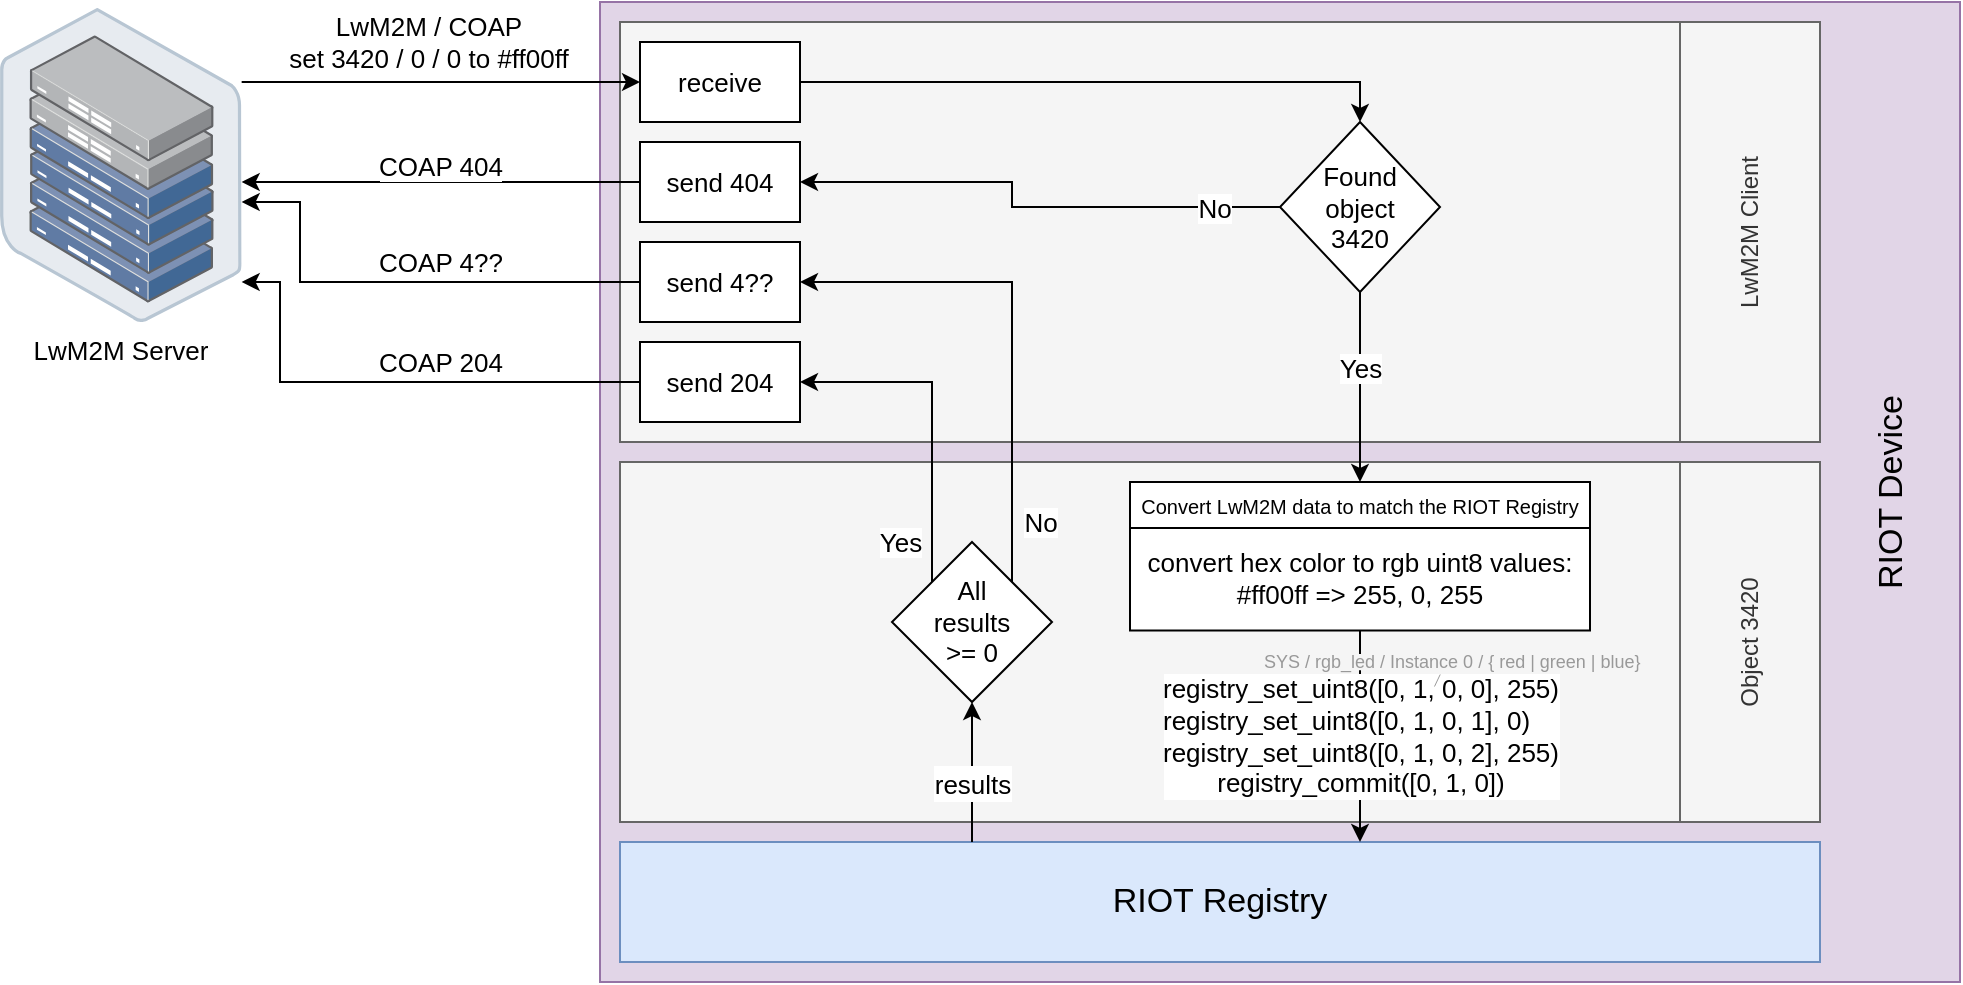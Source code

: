 <mxfile>
    <diagram id="fjN8D4Odn0497USpxgly" name="Page-1">
        <mxGraphModel dx="2283" dy="777" grid="1" gridSize="10" guides="1" tooltips="1" connect="1" arrows="1" fold="1" page="1" pageScale="1" pageWidth="1169" pageHeight="827" background="#FFFFFF" math="0" shadow="0">
            <root>
                <mxCell id="0"/>
                <mxCell id="1" parent="0"/>
                <mxCell id="387" value="&lt;font style=&quot;font-size: 17px&quot;&gt;RIOT Device&lt;/font&gt;" style="rounded=0;whiteSpace=wrap;html=1;fillColor=#e1d5e7;strokeColor=#9673a6;horizontal=0;align=center;verticalAlign=bottom;spacingBottom=22;" parent="1" vertex="1">
                    <mxGeometry x="-850" y="10" width="680" height="490" as="geometry"/>
                </mxCell>
                <mxCell id="388" value="" style="rounded=0;whiteSpace=wrap;html=1;fillColor=#f5f5f5;strokeColor=#666666;fontColor=#333333;" parent="1" vertex="1">
                    <mxGeometry x="-840" y="240" width="530" height="180" as="geometry"/>
                </mxCell>
                <mxCell id="364" value="" style="rounded=0;whiteSpace=wrap;html=1;fillColor=#f5f5f5;strokeColor=#666666;fontColor=#333333;" parent="1" vertex="1">
                    <mxGeometry x="-840" y="20" width="530" height="210" as="geometry"/>
                </mxCell>
                <mxCell id="365" value="&lt;font style=&quot;font-size: 13px&quot;&gt;LwM2M Server&lt;/font&gt;" style="points=[];aspect=fixed;html=1;align=center;shadow=0;dashed=0;image;image=img/lib/allied_telesis/storage/Datacenter_Server_Half_Rack_ToR.svg;" parent="1" vertex="1">
                    <mxGeometry x="-1150" y="13" width="120.83" height="157" as="geometry"/>
                </mxCell>
                <mxCell id="366" value="&lt;font style=&quot;font-size: 13px&quot;&gt;LwM2M / COAP&lt;br&gt;set 3420 / 0 / 0 to #ff00ff&lt;/font&gt;" style="edgeStyle=elbowEdgeStyle;rounded=0;html=1;" parent="1" source="365" target="397" edge="1">
                    <mxGeometry x="-0.064" y="20" relative="1" as="geometry">
                        <mxPoint x="-1010" y="-150" as="sourcePoint"/>
                        <mxPoint x="-820" y="80" as="targetPoint"/>
                        <Array as="points">
                            <mxPoint x="-920" y="50"/>
                            <mxPoint x="-1040" y="50"/>
                        </Array>
                        <mxPoint as="offset"/>
                    </mxGeometry>
                </mxCell>
                <mxCell id="367" value="&lt;font style=&quot;font-size: 13px&quot;&gt;No&lt;/font&gt;" style="edgeStyle=elbowEdgeStyle;rounded=0;html=1;startArrow=none;exitX=0;exitY=0.5;exitDx=0;exitDy=0;entryX=1;entryY=0.5;entryDx=0;entryDy=0;" parent="1" source="368" target="398" edge="1">
                    <mxGeometry x="-0.736" relative="1" as="geometry">
                        <mxPoint x="-644" y="113" as="targetPoint"/>
                        <Array as="points">
                            <mxPoint x="-644" y="105"/>
                            <mxPoint x="-600" y="90"/>
                            <mxPoint x="-643" y="104"/>
                            <mxPoint x="-580" y="100"/>
                            <mxPoint x="-611" y="140"/>
                            <mxPoint x="-730" y="140"/>
                        </Array>
                        <mxPoint as="offset"/>
                    </mxGeometry>
                </mxCell>
                <mxCell id="368" value="&lt;font style=&quot;font-size: 13px&quot;&gt;Found &lt;br&gt;object&lt;br&gt;3420&lt;/font&gt;" style="rhombus;whiteSpace=wrap;html=1;" parent="1" vertex="1">
                    <mxGeometry x="-510" y="70" width="80" height="85" as="geometry"/>
                </mxCell>
                <mxCell id="369" value="&lt;font style=&quot;font-size: 13px&quot;&gt;Yes&lt;/font&gt;" style="edgeStyle=elbowEdgeStyle;rounded=0;html=1;exitX=0.5;exitY=1;exitDx=0;exitDy=0;" parent="1" source="368" target="382" edge="1">
                    <mxGeometry x="-0.2" relative="1" as="geometry">
                        <mxPoint x="-670" y="-150" as="targetPoint"/>
                        <mxPoint as="offset"/>
                        <mxPoint x="-495" y="110" as="sourcePoint"/>
                    </mxGeometry>
                </mxCell>
                <mxCell id="372" value="" style="edgeStyle=orthogonalEdgeStyle;rounded=0;html=1;entryX=0.5;entryY=0;entryDx=0;entryDy=0;exitX=1;exitY=0.5;exitDx=0;exitDy=0;" parent="1" source="397" target="368" edge="1">
                    <mxGeometry x="-0.2" relative="1" as="geometry">
                        <mxPoint x="-470" y="90" as="targetPoint"/>
                        <mxPoint as="offset"/>
                        <mxPoint x="-740" y="80" as="sourcePoint"/>
                        <Array as="points">
                            <mxPoint x="-470" y="50"/>
                        </Array>
                    </mxGeometry>
                </mxCell>
                <mxCell id="373" value="&lt;font style=&quot;font-size: 17px&quot;&gt;RIOT Registry&lt;/font&gt;" style="rounded=0;whiteSpace=wrap;html=1;fillColor=#dae8fc;strokeColor=#6c8ebf;" parent="1" vertex="1">
                    <mxGeometry x="-840" y="430" width="600" height="60" as="geometry"/>
                </mxCell>
                <mxCell id="374" value="&lt;font style=&quot;font-size: 13px&quot;&gt;&lt;font style=&quot;font-size: 13px&quot;&gt;registry_set_uint8([0, 1, 0, 0], 255)&lt;br&gt;&lt;/font&gt;&lt;/font&gt;&lt;div style=&quot;text-align: left ; font-size: 13px&quot;&gt;&lt;font style=&quot;font-size: 13px&quot;&gt;registry_set_uint8([0, 1, 0, 1], 0)&lt;/font&gt;&lt;/div&gt;&lt;font style=&quot;font-size: 13px&quot;&gt;registry_set_uint8([0, 1, 0, 2], 255)&lt;br&gt;registry_commit([0, 1, 0])&lt;br&gt;&lt;/font&gt;" style="edgeStyle=elbowEdgeStyle;rounded=0;html=1;" parent="1" source="381" target="373" edge="1">
                    <mxGeometry relative="1" as="geometry">
                        <mxPoint x="-644" y="140" as="targetPoint"/>
                        <mxPoint as="offset"/>
                        <mxPoint x="-750" y="140" as="sourcePoint"/>
                    </mxGeometry>
                </mxCell>
                <mxCell id="375" value="" style="edgeStyle=elbowEdgeStyle;rounded=0;html=1;entryX=0.5;entryY=1;entryDx=0;entryDy=0;" parent="1" source="373" target="377" edge="1">
                    <mxGeometry relative="1" as="geometry">
                        <mxPoint x="-1080" y="420" as="targetPoint"/>
                        <mxPoint x="-355" y="170" as="sourcePoint"/>
                    </mxGeometry>
                </mxCell>
                <mxCell id="376" value="&lt;font style=&quot;font-size: 13px&quot;&gt;results&lt;/font&gt;" style="edgeLabel;html=1;align=center;verticalAlign=middle;resizable=0;points=[];fontSize=15;" parent="375" vertex="1" connectable="0">
                    <mxGeometry x="-0.329" y="2" relative="1" as="geometry">
                        <mxPoint x="2" y="-7" as="offset"/>
                    </mxGeometry>
                </mxCell>
                <mxCell id="377" value="&lt;font style=&quot;font-size: 13px&quot;&gt;All &lt;br&gt;results &lt;br&gt;&amp;gt;= 0&lt;/font&gt;" style="rhombus;whiteSpace=wrap;html=1;" parent="1" vertex="1">
                    <mxGeometry x="-704" y="280" width="80" height="80" as="geometry"/>
                </mxCell>
                <mxCell id="378" value="&lt;font style=&quot;font-size: 13px&quot;&gt;No&lt;/font&gt;" style="edgeStyle=elbowEdgeStyle;rounded=0;html=1;exitX=1;exitY=0;exitDx=0;exitDy=0;entryX=1;entryY=0.5;entryDx=0;entryDy=0;" parent="1" source="377" target="405" edge="1">
                    <mxGeometry x="-0.765" y="-14" relative="1" as="geometry">
                        <mxPoint x="-644" y="100" as="targetPoint"/>
                        <mxPoint as="offset"/>
                        <mxPoint x="-930" as="sourcePoint"/>
                        <Array as="points">
                            <mxPoint x="-644" y="160"/>
                            <mxPoint x="-630" y="150"/>
                            <mxPoint x="-664" y="160"/>
                            <mxPoint x="-664" y="220"/>
                            <mxPoint x="-664" y="180"/>
                            <mxPoint x="-710" y="150"/>
                            <mxPoint x="-720" y="90"/>
                        </Array>
                    </mxGeometry>
                </mxCell>
                <mxCell id="379" value="&lt;font style=&quot;font-size: 13px&quot;&gt;Yes&lt;/font&gt;" style="edgeStyle=elbowEdgeStyle;rounded=0;html=1;startArrow=none;exitX=0;exitY=0;exitDx=0;exitDy=0;entryX=1;entryY=0.5;entryDx=0;entryDy=0;" parent="1" source="377" target="400" edge="1">
                    <mxGeometry x="-0.759" y="16" relative="1" as="geometry">
                        <mxPoint x="-634" y="100" as="targetPoint"/>
                        <mxPoint as="offset"/>
                        <mxPoint x="-760" y="240" as="sourcePoint"/>
                        <Array as="points">
                            <mxPoint x="-684" y="210"/>
                            <mxPoint x="-700" y="210"/>
                            <mxPoint x="-700" y="200"/>
                        </Array>
                    </mxGeometry>
                </mxCell>
                <mxCell id="393" value="LwM2M Client" style="rounded=0;whiteSpace=wrap;html=1;fillColor=#f5f5f5;strokeColor=#666666;fontColor=#333333;horizontal=0;" parent="1" vertex="1">
                    <mxGeometry x="-310" y="20" width="70" height="210" as="geometry"/>
                </mxCell>
                <mxCell id="394" value="Object 3420" style="rounded=0;whiteSpace=wrap;html=1;fillColor=#f5f5f5;strokeColor=#666666;fontColor=#333333;horizontal=0;" parent="1" vertex="1">
                    <mxGeometry x="-310" y="240" width="70" height="180" as="geometry"/>
                </mxCell>
                <mxCell id="397" value="&lt;font color=&quot;#000000&quot; style=&quot;font-size: 13px&quot;&gt;receive&lt;/font&gt;" style="rounded=0;whiteSpace=wrap;html=1;labelBackgroundColor=none;fontSize=17;" parent="1" vertex="1">
                    <mxGeometry x="-830" y="30" width="80" height="40" as="geometry"/>
                </mxCell>
                <mxCell id="398" value="&lt;font color=&quot;#000000&quot; style=&quot;font-size: 13px&quot;&gt;send 404&lt;/font&gt;" style="rounded=0;whiteSpace=wrap;html=1;labelBackgroundColor=none;fontSize=17;" parent="1" vertex="1">
                    <mxGeometry x="-830" y="80" width="80" height="40" as="geometry"/>
                </mxCell>
                <mxCell id="399" value="&lt;font style=&quot;font-size: 13px&quot;&gt;COAP 404&lt;/font&gt;" style="edgeStyle=elbowEdgeStyle;rounded=0;html=1;startArrow=none;" parent="1" source="398" target="365" edge="1">
                    <mxGeometry x="0.004" y="-8" relative="1" as="geometry">
                        <mxPoint x="-1069.17" y="150" as="targetPoint"/>
                        <Array as="points">
                            <mxPoint x="-1010" y="100"/>
                        </Array>
                        <mxPoint as="offset"/>
                        <mxPoint x="-550.0" y="135" as="sourcePoint"/>
                    </mxGeometry>
                </mxCell>
                <mxCell id="400" value="&lt;font color=&quot;#000000&quot; style=&quot;font-size: 13px&quot;&gt;send 204&lt;/font&gt;" style="rounded=0;whiteSpace=wrap;html=1;labelBackgroundColor=none;fontSize=17;" parent="1" vertex="1">
                    <mxGeometry x="-830" y="180" width="80" height="40" as="geometry"/>
                </mxCell>
                <mxCell id="401" value="&lt;font style=&quot;font-size: 13px&quot;&gt;COAP 204&lt;/font&gt;" style="edgeStyle=elbowEdgeStyle;rounded=0;html=1;startArrow=none;" parent="1" source="400" target="365" edge="1">
                    <mxGeometry x="-0.197" y="-10" relative="1" as="geometry">
                        <mxPoint x="-1069.17" y="180" as="targetPoint"/>
                        <mxPoint as="offset"/>
                        <mxPoint x="-780" y="250" as="sourcePoint"/>
                        <Array as="points">
                            <mxPoint x="-1010" y="150"/>
                        </Array>
                    </mxGeometry>
                </mxCell>
                <mxCell id="403" value="" style="group" parent="1" vertex="1" connectable="0">
                    <mxGeometry x="-585" y="250" width="230" height="74.25" as="geometry"/>
                </mxCell>
                <mxCell id="381" value="&lt;font style=&quot;font-size: 13px&quot;&gt;convert hex color to rgb uint8 values:&lt;br&gt;#ff00ff =&amp;gt; 255, 0, 255&lt;br&gt;&lt;/font&gt;" style="rounded=0;whiteSpace=wrap;html=1;" parent="403" vertex="1">
                    <mxGeometry y="21.75" width="230" height="52.5" as="geometry"/>
                </mxCell>
                <mxCell id="382" value="&lt;font style=&quot;font-size: 10px&quot;&gt;Convert LwM2M data to match the RIOT Registry&lt;/font&gt;" style="rounded=0;whiteSpace=wrap;html=1;" parent="403" vertex="1">
                    <mxGeometry width="230" height="23" as="geometry"/>
                </mxCell>
                <mxCell id="404" value="" style="rounded=0;whiteSpace=wrap;html=1;fillColor=#f5f5f5;strokeColor=none;fontColor=#333333;" parent="1" vertex="1">
                    <mxGeometry x="-473" y="336" width="6" height="8.12" as="geometry"/>
                </mxCell>
                <mxCell id="389" value="" style="group" parent="1" vertex="1" connectable="0">
                    <mxGeometry x="-520" y="325" width="200" height="30" as="geometry"/>
                </mxCell>
                <mxCell id="383" value="&lt;span style=&quot;font-family: &amp;#34;helvetica&amp;#34; ; font-style: normal ; font-weight: 400 ; letter-spacing: normal ; text-align: center ; text-indent: 0px ; text-transform: none ; word-spacing: 0px ; display: inline ; float: none&quot;&gt;&lt;font style=&quot;font-size: 9px&quot; color=&quot;#999999&quot;&gt;SYS / rgb_led / Instance 0 / { red | green | blue}&lt;/font&gt;&lt;/span&gt;" style="text;whiteSpace=wrap;html=1;fillColor=none;" parent="389" vertex="1">
                    <mxGeometry width="200" height="30" as="geometry"/>
                </mxCell>
                <mxCell id="384" value="" style="endArrow=none;html=1;fontSize=9;fontColor=#999999;strokeColor=#999999;strokeWidth=0.5;" parent="389" edge="1">
                    <mxGeometry width="50" height="50" relative="1" as="geometry">
                        <mxPoint x="86.996" y="27" as="sourcePoint"/>
                        <mxPoint x="89.853" y="21" as="targetPoint"/>
                    </mxGeometry>
                </mxCell>
                <mxCell id="405" value="&lt;font color=&quot;#000000&quot; style=&quot;font-size: 13px&quot;&gt;send 4??&lt;/font&gt;" style="rounded=0;whiteSpace=wrap;html=1;labelBackgroundColor=none;fontSize=17;" parent="1" vertex="1">
                    <mxGeometry x="-830" y="130" width="80" height="40" as="geometry"/>
                </mxCell>
                <mxCell id="406" value="&lt;font style=&quot;font-size: 13px&quot;&gt;COAP 4??&lt;/font&gt;" style="edgeStyle=elbowEdgeStyle;rounded=0;html=1;startArrow=none;" parent="1" source="405" target="365" edge="1">
                    <mxGeometry x="-0.164" y="-10" relative="1" as="geometry">
                        <mxPoint x="-1019.17" y="110" as="targetPoint"/>
                        <Array as="points">
                            <mxPoint x="-1000" y="110"/>
                        </Array>
                        <mxPoint as="offset"/>
                        <mxPoint x="-820" y="110" as="sourcePoint"/>
                    </mxGeometry>
                </mxCell>
            </root>
        </mxGraphModel>
    </diagram>
</mxfile>